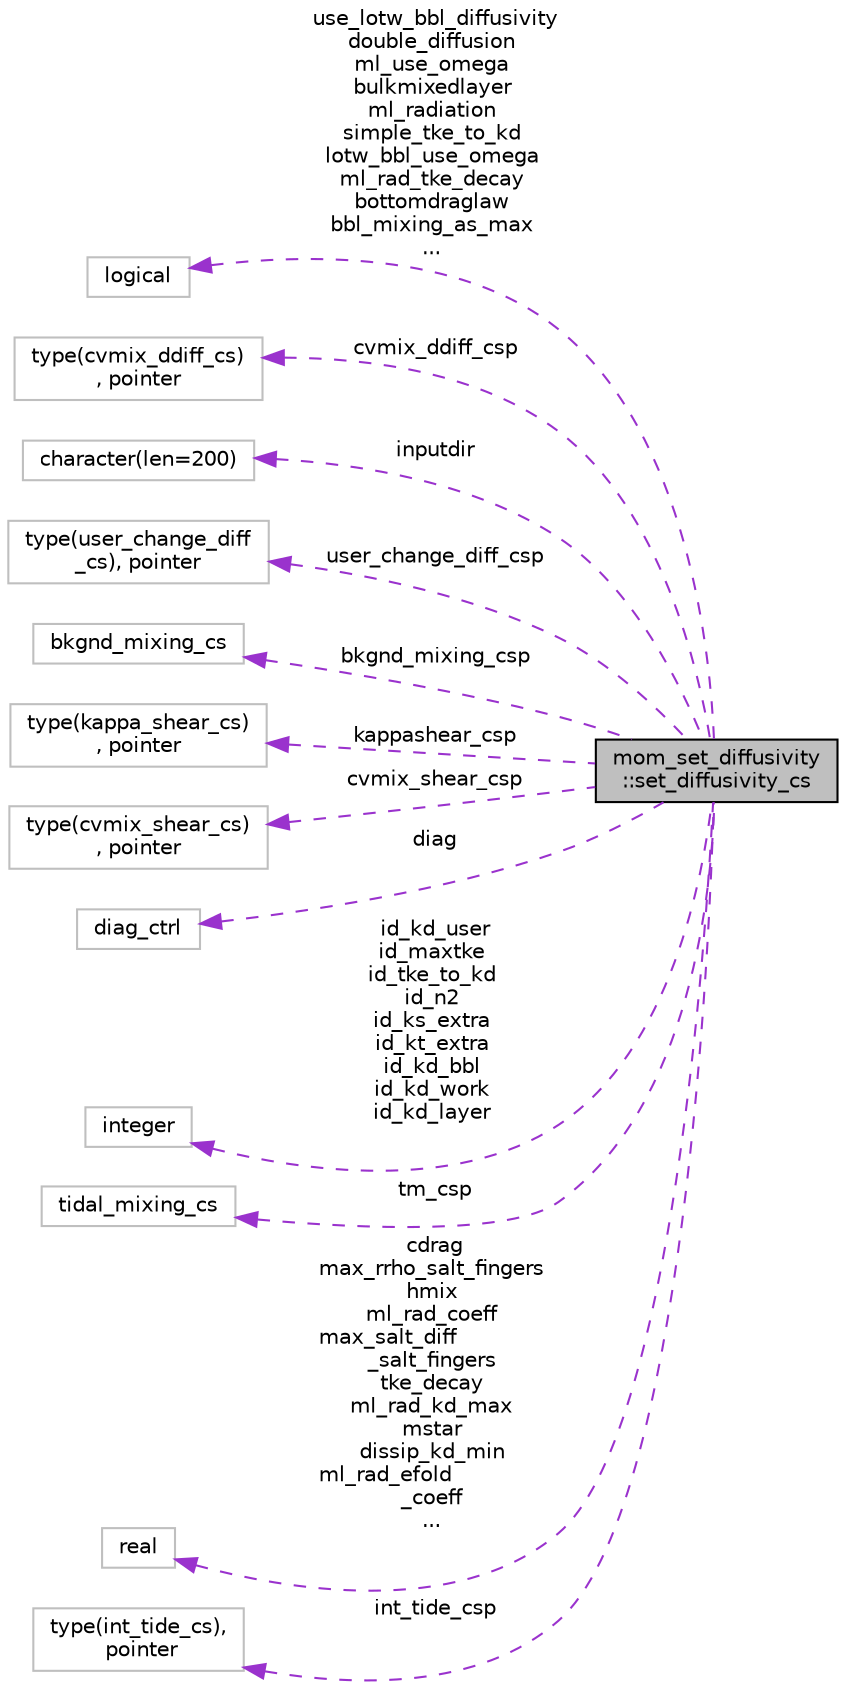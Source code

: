 digraph "mom_set_diffusivity::set_diffusivity_cs"
{
 // INTERACTIVE_SVG=YES
 // LATEX_PDF_SIZE
  edge [fontname="Helvetica",fontsize="10",labelfontname="Helvetica",labelfontsize="10"];
  node [fontname="Helvetica",fontsize="10",shape=record];
  rankdir="LR";
  Node1 [label="mom_set_diffusivity\l::set_diffusivity_cs",height=0.2,width=0.4,color="black", fillcolor="grey75", style="filled", fontcolor="black",tooltip="This control structure contains parameters for MOM_set_diffusivity."];
  Node2 -> Node1 [dir="back",color="darkorchid3",fontsize="10",style="dashed",label=" use_lotw_bbl_diffusivity\ndouble_diffusion\nml_use_omega\nbulkmixedlayer\nml_radiation\nsimple_tke_to_kd\nlotw_bbl_use_omega\nml_rad_tke_decay\nbottomdraglaw\nbbl_mixing_as_max\n..." ,fontname="Helvetica"];
  Node2 [label="logical",height=0.2,width=0.4,color="grey75", fillcolor="white", style="filled",tooltip=" "];
  Node3 -> Node1 [dir="back",color="darkorchid3",fontsize="10",style="dashed",label=" cvmix_ddiff_csp" ,fontname="Helvetica"];
  Node3 [label="type(cvmix_ddiff_cs)\l, pointer",height=0.2,width=0.4,color="grey75", fillcolor="white", style="filled",tooltip=" "];
  Node4 -> Node1 [dir="back",color="darkorchid3",fontsize="10",style="dashed",label=" inputdir" ,fontname="Helvetica"];
  Node4 [label="character(len=200)",height=0.2,width=0.4,color="grey75", fillcolor="white", style="filled",tooltip=" "];
  Node5 -> Node1 [dir="back",color="darkorchid3",fontsize="10",style="dashed",label=" user_change_diff_csp" ,fontname="Helvetica"];
  Node5 [label="type(user_change_diff\l_cs), pointer",height=0.2,width=0.4,color="grey75", fillcolor="white", style="filled",tooltip=" "];
  Node6 -> Node1 [dir="back",color="darkorchid3",fontsize="10",style="dashed",label=" bkgnd_mixing_csp" ,fontname="Helvetica"];
  Node6 [label="bkgnd_mixing_cs",height=0.2,width=0.4,color="grey75", fillcolor="white", style="filled",tooltip=" "];
  Node7 -> Node1 [dir="back",color="darkorchid3",fontsize="10",style="dashed",label=" kappashear_csp" ,fontname="Helvetica"];
  Node7 [label="type(kappa_shear_cs)\l, pointer",height=0.2,width=0.4,color="grey75", fillcolor="white", style="filled",tooltip=" "];
  Node8 -> Node1 [dir="back",color="darkorchid3",fontsize="10",style="dashed",label=" cvmix_shear_csp" ,fontname="Helvetica"];
  Node8 [label="type(cvmix_shear_cs)\l, pointer",height=0.2,width=0.4,color="grey75", fillcolor="white", style="filled",tooltip=" "];
  Node9 -> Node1 [dir="back",color="darkorchid3",fontsize="10",style="dashed",label=" diag" ,fontname="Helvetica"];
  Node9 [label="diag_ctrl",height=0.2,width=0.4,color="grey75", fillcolor="white", style="filled",tooltip=" "];
  Node10 -> Node1 [dir="back",color="darkorchid3",fontsize="10",style="dashed",label=" id_kd_user\nid_maxtke\nid_tke_to_kd\nid_n2\nid_ks_extra\nid_kt_extra\nid_kd_bbl\nid_kd_work\nid_kd_layer" ,fontname="Helvetica"];
  Node10 [label="integer",height=0.2,width=0.4,color="grey75", fillcolor="white", style="filled",tooltip=" "];
  Node11 -> Node1 [dir="back",color="darkorchid3",fontsize="10",style="dashed",label=" tm_csp" ,fontname="Helvetica"];
  Node11 [label="tidal_mixing_cs",height=0.2,width=0.4,color="grey75", fillcolor="white", style="filled",tooltip=" "];
  Node12 -> Node1 [dir="back",color="darkorchid3",fontsize="10",style="dashed",label=" cdrag\nmax_rrho_salt_fingers\nhmix\nml_rad_coeff\nmax_salt_diff\l_salt_fingers\ntke_decay\nml_rad_kd_max\nmstar\ndissip_kd_min\nml_rad_efold\l_coeff\n..." ,fontname="Helvetica"];
  Node12 [label="real",height=0.2,width=0.4,color="grey75", fillcolor="white", style="filled",tooltip=" "];
  Node13 -> Node1 [dir="back",color="darkorchid3",fontsize="10",style="dashed",label=" int_tide_csp" ,fontname="Helvetica"];
  Node13 [label="type(int_tide_cs),\l pointer",height=0.2,width=0.4,color="grey75", fillcolor="white", style="filled",tooltip=" "];
}
